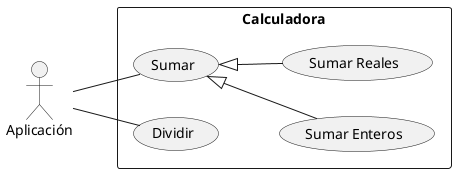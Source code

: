 @startuml
left to right direction
actor Aplicación
rectangle Calculadora{
    usecase Sumar
    usecase Dividir
    usecase "Sumar Enteros" as se
    usecase "Sumar Reales" as sr

    Aplicación -- Sumar
    Aplicación -- Dividir

    Sumar <|-- se
    Sumar <|-- sr
}
@enduml